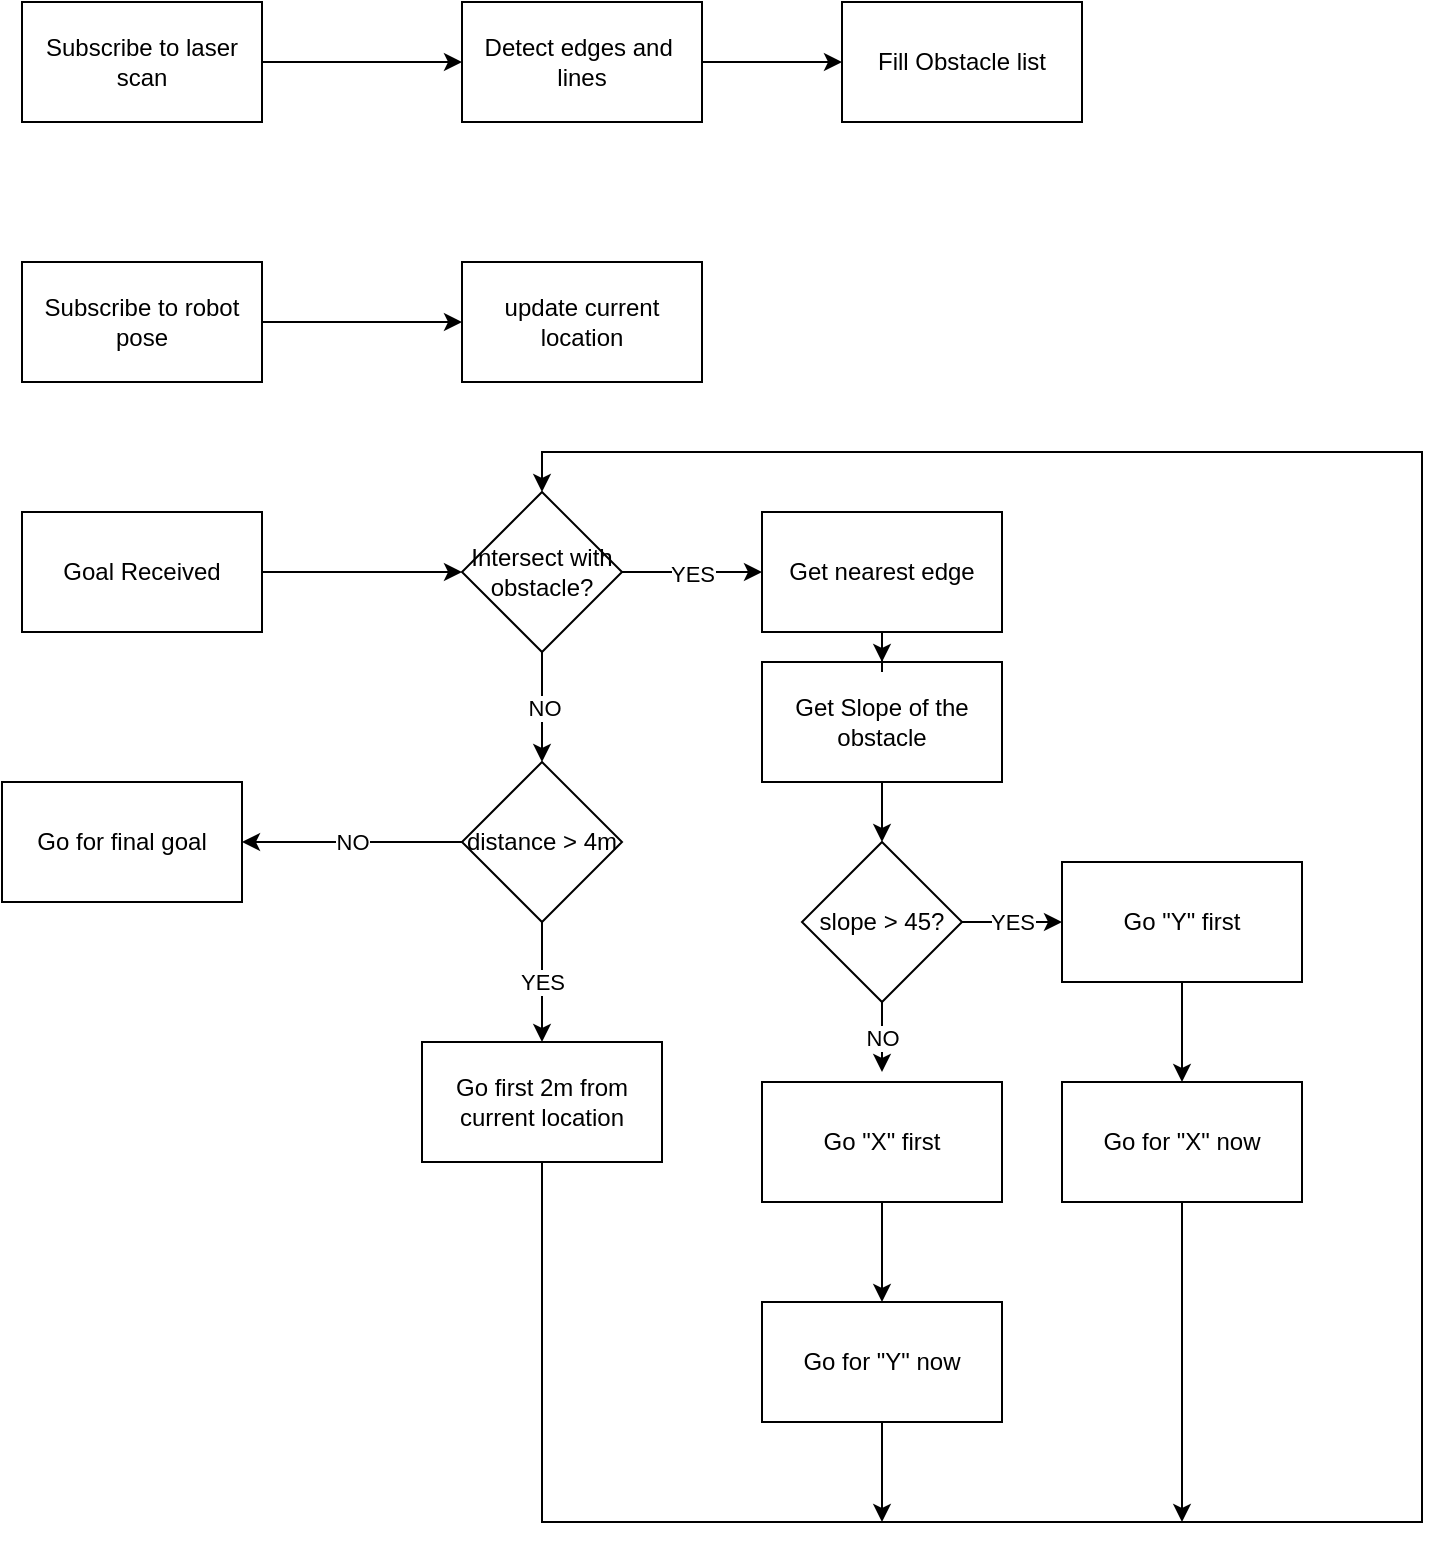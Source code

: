 <mxfile version="16.1.0" type="google"><diagram id="seA8xL9s4nVo0UNVpqI4" name="Page-1"><mxGraphModel dx="1640" dy="773" grid="1" gridSize="10" guides="1" tooltips="1" connect="1" arrows="1" fold="1" page="1" pageScale="1" pageWidth="827" pageHeight="1169" math="0" shadow="0"><root><mxCell id="0"/><mxCell id="1" parent="0"/><mxCell id="TadIYAJ-KyFTzziZ_21u-4" style="edgeStyle=orthogonalEdgeStyle;rounded=0;orthogonalLoop=1;jettySize=auto;html=1;entryX=0;entryY=0.5;entryDx=0;entryDy=0;" edge="1" parent="1" source="TadIYAJ-KyFTzziZ_21u-2" target="TadIYAJ-KyFTzziZ_21u-3"><mxGeometry relative="1" as="geometry"/></mxCell><mxCell id="TadIYAJ-KyFTzziZ_21u-2" value="&lt;span&gt;Subscribe to laser scan&lt;/span&gt;" style="rounded=0;whiteSpace=wrap;html=1;" vertex="1" parent="1"><mxGeometry x="30" y="300" width="120" height="60" as="geometry"/></mxCell><mxCell id="TadIYAJ-KyFTzziZ_21u-6" style="edgeStyle=orthogonalEdgeStyle;rounded=0;orthogonalLoop=1;jettySize=auto;html=1;entryX=0;entryY=0.5;entryDx=0;entryDy=0;" edge="1" parent="1" source="TadIYAJ-KyFTzziZ_21u-3" target="TadIYAJ-KyFTzziZ_21u-5"><mxGeometry relative="1" as="geometry"/></mxCell><mxCell id="TadIYAJ-KyFTzziZ_21u-3" value="Detect edges and&amp;nbsp; lines" style="rounded=0;whiteSpace=wrap;html=1;" vertex="1" parent="1"><mxGeometry x="250" y="300" width="120" height="60" as="geometry"/></mxCell><mxCell id="TadIYAJ-KyFTzziZ_21u-5" value="Fill Obstacle list" style="rounded=0;whiteSpace=wrap;html=1;" vertex="1" parent="1"><mxGeometry x="440" y="300" width="120" height="60" as="geometry"/></mxCell><mxCell id="TadIYAJ-KyFTzziZ_21u-7" style="edgeStyle=orthogonalEdgeStyle;rounded=0;orthogonalLoop=1;jettySize=auto;html=1;entryX=0;entryY=0.5;entryDx=0;entryDy=0;" edge="1" parent="1" source="TadIYAJ-KyFTzziZ_21u-8" target="TadIYAJ-KyFTzziZ_21u-10"><mxGeometry relative="1" as="geometry"/></mxCell><mxCell id="TadIYAJ-KyFTzziZ_21u-8" value="&lt;span&gt;Subscribe to robot pose&lt;/span&gt;" style="rounded=0;whiteSpace=wrap;html=1;" vertex="1" parent="1"><mxGeometry x="30" y="430" width="120" height="60" as="geometry"/></mxCell><mxCell id="TadIYAJ-KyFTzziZ_21u-10" value="update current location" style="rounded=0;whiteSpace=wrap;html=1;" vertex="1" parent="1"><mxGeometry x="250" y="430" width="120" height="60" as="geometry"/></mxCell><mxCell id="TadIYAJ-KyFTzziZ_21u-12" style="edgeStyle=orthogonalEdgeStyle;rounded=0;orthogonalLoop=1;jettySize=auto;html=1;entryX=0;entryY=0.5;entryDx=0;entryDy=0;" edge="1" parent="1" source="TadIYAJ-KyFTzziZ_21u-13"><mxGeometry relative="1" as="geometry"><mxPoint x="250" y="585" as="targetPoint"/></mxGeometry></mxCell><mxCell id="TadIYAJ-KyFTzziZ_21u-13" value="&lt;span&gt;Goal Received&lt;/span&gt;" style="rounded=0;whiteSpace=wrap;html=1;" vertex="1" parent="1"><mxGeometry x="30" y="555" width="120" height="60" as="geometry"/></mxCell><mxCell id="TadIYAJ-KyFTzziZ_21u-17" value="YES" style="edgeStyle=orthogonalEdgeStyle;rounded=0;orthogonalLoop=1;jettySize=auto;html=1;entryX=0;entryY=0.5;entryDx=0;entryDy=0;" edge="1" parent="1" source="TadIYAJ-KyFTzziZ_21u-15"><mxGeometry relative="1" as="geometry"><mxPoint x="400" y="585" as="targetPoint"/></mxGeometry></mxCell><mxCell id="TadIYAJ-KyFTzziZ_21u-30" value="NO" style="edgeStyle=orthogonalEdgeStyle;rounded=0;orthogonalLoop=1;jettySize=auto;html=1;entryX=0.5;entryY=0;entryDx=0;entryDy=0;" edge="1" parent="1" source="TadIYAJ-KyFTzziZ_21u-15"><mxGeometry relative="1" as="geometry"><mxPoint x="290" y="680" as="targetPoint"/></mxGeometry></mxCell><mxCell id="TadIYAJ-KyFTzziZ_21u-15" value="&lt;span&gt;Intersect with obstacle?&lt;/span&gt;" style="rhombus;whiteSpace=wrap;html=1;" vertex="1" parent="1"><mxGeometry x="250" y="545" width="80" height="80" as="geometry"/></mxCell><mxCell id="TadIYAJ-KyFTzziZ_21u-21" value="YES" style="edgeStyle=orthogonalEdgeStyle;rounded=0;orthogonalLoop=1;jettySize=auto;html=1;entryX=0;entryY=0.5;entryDx=0;entryDy=0;" edge="1" parent="1" source="TadIYAJ-KyFTzziZ_21u-18" target="TadIYAJ-KyFTzziZ_21u-20"><mxGeometry relative="1" as="geometry"><mxPoint x="547" y="740" as="targetPoint"/></mxGeometry></mxCell><mxCell id="TadIYAJ-KyFTzziZ_21u-24" value="NO" style="edgeStyle=orthogonalEdgeStyle;rounded=0;orthogonalLoop=1;jettySize=auto;html=1;entryX=0.5;entryY=0;entryDx=0;entryDy=0;" edge="1" parent="1" source="TadIYAJ-KyFTzziZ_21u-18"><mxGeometry relative="1" as="geometry"><mxPoint x="460" y="835" as="targetPoint"/></mxGeometry></mxCell><mxCell id="TadIYAJ-KyFTzziZ_21u-18" value="slope &amp;gt; 45?" style="rhombus;whiteSpace=wrap;html=1;" vertex="1" parent="1"><mxGeometry x="420" y="720" width="80" height="80" as="geometry"/></mxCell><mxCell id="TadIYAJ-KyFTzziZ_21u-28" style="edgeStyle=orthogonalEdgeStyle;rounded=0;orthogonalLoop=1;jettySize=auto;html=1;" edge="1" parent="1" source="TadIYAJ-KyFTzziZ_21u-20" target="TadIYAJ-KyFTzziZ_21u-27"><mxGeometry relative="1" as="geometry"/></mxCell><mxCell id="TadIYAJ-KyFTzziZ_21u-20" value="Go &quot;Y&quot; first" style="rounded=0;whiteSpace=wrap;html=1;" vertex="1" parent="1"><mxGeometry x="550" y="730" width="120" height="60" as="geometry"/></mxCell><mxCell id="TadIYAJ-KyFTzziZ_21u-26" style="edgeStyle=orthogonalEdgeStyle;rounded=0;orthogonalLoop=1;jettySize=auto;html=1;entryX=0.5;entryY=0;entryDx=0;entryDy=0;" edge="1" parent="1" source="TadIYAJ-KyFTzziZ_21u-23" target="TadIYAJ-KyFTzziZ_21u-25"><mxGeometry relative="1" as="geometry"/></mxCell><mxCell id="TadIYAJ-KyFTzziZ_21u-23" value="Go &quot;X&quot; first" style="rounded=0;whiteSpace=wrap;html=1;" vertex="1" parent="1"><mxGeometry x="400" y="840" width="120" height="60" as="geometry"/></mxCell><mxCell id="TadIYAJ-KyFTzziZ_21u-43" style="edgeStyle=orthogonalEdgeStyle;rounded=0;orthogonalLoop=1;jettySize=auto;html=1;" edge="1" parent="1" source="TadIYAJ-KyFTzziZ_21u-25"><mxGeometry relative="1" as="geometry"><mxPoint x="460" y="1060" as="targetPoint"/></mxGeometry></mxCell><mxCell id="TadIYAJ-KyFTzziZ_21u-25" value="Go for &quot;Y&quot; now" style="rounded=0;whiteSpace=wrap;html=1;" vertex="1" parent="1"><mxGeometry x="400" y="950" width="120" height="60" as="geometry"/></mxCell><mxCell id="TadIYAJ-KyFTzziZ_21u-45" style="edgeStyle=orthogonalEdgeStyle;rounded=0;orthogonalLoop=1;jettySize=auto;html=1;" edge="1" parent="1" source="TadIYAJ-KyFTzziZ_21u-27"><mxGeometry relative="1" as="geometry"><mxPoint x="610" y="1060" as="targetPoint"/></mxGeometry></mxCell><mxCell id="TadIYAJ-KyFTzziZ_21u-27" value="Go for &quot;X&quot; now" style="rounded=0;whiteSpace=wrap;html=1;" vertex="1" parent="1"><mxGeometry x="550" y="840" width="120" height="60" as="geometry"/></mxCell><mxCell id="TadIYAJ-KyFTzziZ_21u-33" value="YES" style="edgeStyle=orthogonalEdgeStyle;rounded=0;orthogonalLoop=1;jettySize=auto;html=1;" edge="1" parent="1" source="TadIYAJ-KyFTzziZ_21u-31" target="TadIYAJ-KyFTzziZ_21u-32"><mxGeometry relative="1" as="geometry"/></mxCell><mxCell id="TadIYAJ-KyFTzziZ_21u-36" value="NO" style="edgeStyle=orthogonalEdgeStyle;rounded=0;orthogonalLoop=1;jettySize=auto;html=1;" edge="1" parent="1" source="TadIYAJ-KyFTzziZ_21u-31" target="TadIYAJ-KyFTzziZ_21u-35"><mxGeometry relative="1" as="geometry"><Array as="points"><mxPoint x="190" y="720"/><mxPoint x="190" y="720"/></Array></mxGeometry></mxCell><mxCell id="TadIYAJ-KyFTzziZ_21u-31" value="distance &amp;gt; 4m" style="rhombus;whiteSpace=wrap;html=1;" vertex="1" parent="1"><mxGeometry x="250" y="680" width="80" height="80" as="geometry"/></mxCell><mxCell id="TadIYAJ-KyFTzziZ_21u-34" style="edgeStyle=orthogonalEdgeStyle;rounded=0;orthogonalLoop=1;jettySize=auto;html=1;entryX=0.5;entryY=0;entryDx=0;entryDy=0;" edge="1" parent="1" source="TadIYAJ-KyFTzziZ_21u-32" target="TadIYAJ-KyFTzziZ_21u-15"><mxGeometry relative="1" as="geometry"><Array as="points"><mxPoint x="290" y="1060"/><mxPoint x="730" y="1060"/><mxPoint x="730" y="525"/><mxPoint x="290" y="525"/></Array></mxGeometry></mxCell><mxCell id="TadIYAJ-KyFTzziZ_21u-32" value="Go first 2m from current location" style="rounded=0;whiteSpace=wrap;html=1;" vertex="1" parent="1"><mxGeometry x="230" y="820" width="120" height="60" as="geometry"/></mxCell><mxCell id="TadIYAJ-KyFTzziZ_21u-35" value="Go for final goal" style="rounded=0;whiteSpace=wrap;html=1;" vertex="1" parent="1"><mxGeometry x="20" y="690" width="120" height="60" as="geometry"/></mxCell><mxCell id="TadIYAJ-KyFTzziZ_21u-41" style="edgeStyle=orthogonalEdgeStyle;rounded=0;orthogonalLoop=1;jettySize=auto;html=1;entryX=0.5;entryY=0;entryDx=0;entryDy=0;" edge="1" parent="1" source="TadIYAJ-KyFTzziZ_21u-37" target="TadIYAJ-KyFTzziZ_21u-18"><mxGeometry relative="1" as="geometry"/></mxCell><mxCell id="TadIYAJ-KyFTzziZ_21u-37" value="Get Slope of the obstacle" style="rounded=0;whiteSpace=wrap;html=1;" vertex="1" parent="1"><mxGeometry x="400" y="630" width="120" height="60" as="geometry"/></mxCell><mxCell id="TadIYAJ-KyFTzziZ_21u-39" style="edgeStyle=orthogonalEdgeStyle;rounded=0;orthogonalLoop=1;jettySize=auto;html=1;exitX=0.5;exitY=1;exitDx=0;exitDy=0;" edge="1" parent="1" source="TadIYAJ-KyFTzziZ_21u-38" target="TadIYAJ-KyFTzziZ_21u-37"><mxGeometry relative="1" as="geometry"/></mxCell><mxCell id="TadIYAJ-KyFTzziZ_21u-38" value="Get nearest edge" style="rounded=0;whiteSpace=wrap;html=1;" vertex="1" parent="1"><mxGeometry x="400" y="555" width="120" height="60" as="geometry"/></mxCell></root></mxGraphModel></diagram></mxfile>